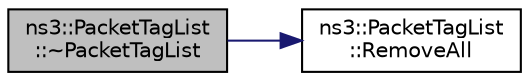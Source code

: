digraph "ns3::PacketTagList::~PacketTagList"
{
 // LATEX_PDF_SIZE
  edge [fontname="Helvetica",fontsize="10",labelfontname="Helvetica",labelfontsize="10"];
  node [fontname="Helvetica",fontsize="10",shape=record];
  rankdir="LR";
  Node1 [label="ns3::PacketTagList\l::~PacketTagList",height=0.2,width=0.4,color="black", fillcolor="grey75", style="filled", fontcolor="black",tooltip="Destructor."];
  Node1 -> Node2 [color="midnightblue",fontsize="10",style="solid",fontname="Helvetica"];
  Node2 [label="ns3::PacketTagList\l::RemoveAll",height=0.2,width=0.4,color="black", fillcolor="white", style="filled",URL="$classns3_1_1_packet_tag_list.html#a798eb1d77415704e948194564d0eaa4e",tooltip="Remove all tags from this list (up to the first merge)."];
}
